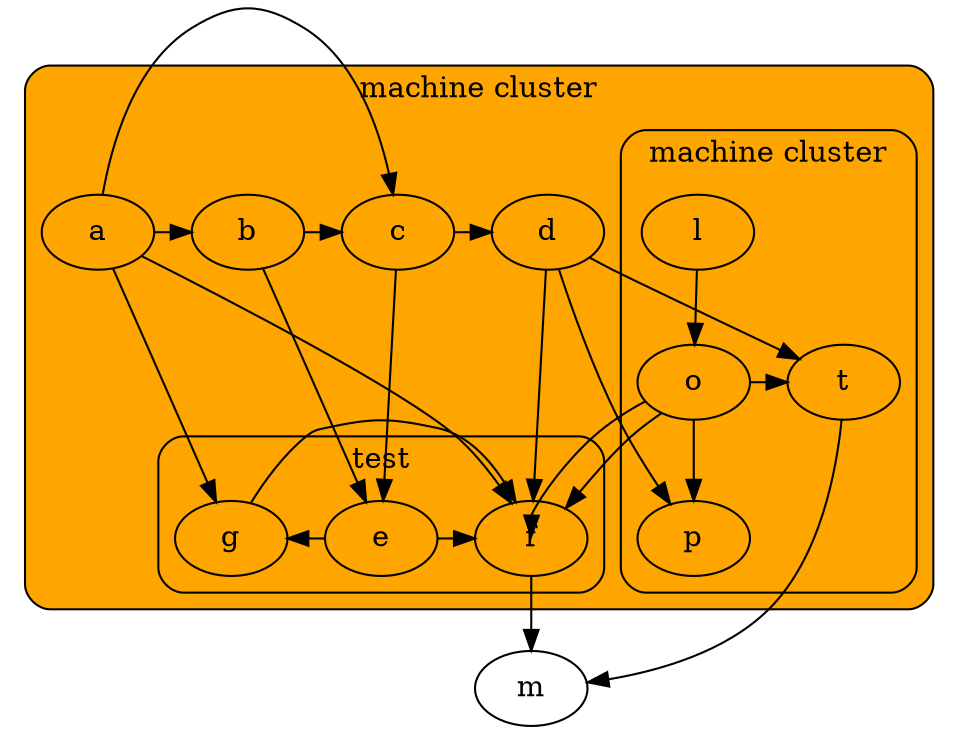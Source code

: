 digraph G {
compound=true

subgraph cluster_A {
label="machine cluster"
bgcolor=orange
style=rounded
e;
c;

subgraph cluster_B {
label="test"
style="rounded"
subgraph cluster_C {
label="kkk"
shape=parallelogram
style="rounded,dashed,bold"
color=red
f
}
subgraph {
rank=same
e->g->f
}
}

subgraph {
rank=same
a->b->c->d
}

subgraph cluster_D {
{
rank=same
o->t
}
l->o->p
}

subgraph {
c->e
d->f
e->f
}

a->c
b->e

a->f
a->g
d->p
d->t
}

o->f[ltail="cluster_d", lhead="cluster_l" headclip=false]
o->f[ltail="cluster_d", lhead="cluster_c"]
t->m
f->m[weight=5]
}